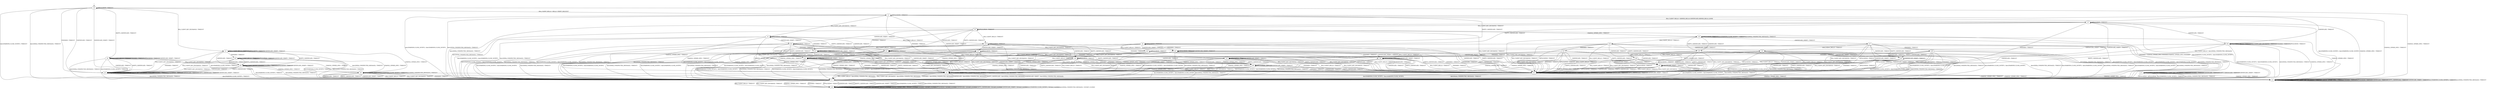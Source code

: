 digraph h10 {
s0 [label="s0"];
s1 [label="s1"];
s2 [label="s2"];
s6 [label="s6"];
s7 [label="s7"];
s11 [label="s11"];
s13 [label="s13"];
s3 [label="s3"];
s4 [label="s4"];
s8 [label="s8"];
s9 [label="s9"];
s10 [label="s10"];
s12 [label="s12"];
s18 [label="s18"];
s30 [label="s30"];
s40 [label="s40"];
s5 [label="s5"];
s14 [label="s14"];
s15 [label="s15"];
s21 [label="s21"];
s23 [label="s23"];
s24 [label="s24"];
s31 [label="s31"];
s32 [label="s32"];
s16 [label="s16"];
s25 [label="s25"];
s26 [label="s26"];
s33 [label="s33"];
s37 [label="s37"];
s38 [label="s38"];
s17 [label="s17"];
s19 [label="s19"];
s20 [label="s20"];
s27 [label="s27"];
s39 [label="s39"];
s22 [label="s22"];
s28 [label="s28"];
s29 [label="s29"];
s34 [label="s34"];
s35 [label="s35"];
s36 [label="s36"];
s0 -> s1 [label="RSA_CLIENT_HELLO / HELLO_VERIFY_REQUEST"];
s0 -> s2 [label="RSA_CLIENT_KEY_EXCHANGE / TIMEOUT"];
s0 -> s11 [label="CHANGE_CIPHER_SPEC / TIMEOUT"];
s0 -> s13 [label="FINISHED / TIMEOUT"];
s0 -> s0 [label="APPLICATION / TIMEOUT"];
s0 -> s13 [label="CERTIFICATE / TIMEOUT"];
s0 -> s6 [label="EMPTY_CERTIFICATE / TIMEOUT"];
s0 -> s13 [label="CERTIFICATE_VERIFY / TIMEOUT"];
s0 -> s7 [label="Alert(WARNING,CLOSE_NOTIFY) / TIMEOUT"];
s0 -> s7 [label="Alert(FATAL,UNEXPECTED_MESSAGE) / TIMEOUT"];
s1 -> s3 [label="RSA_CLIENT_HELLO / SERVER_HELLO,CERTIFICATE,SERVER_HELLO_DONE"];
s1 -> s4 [label="RSA_CLIENT_KEY_EXCHANGE / TIMEOUT"];
s1 -> s11 [label="CHANGE_CIPHER_SPEC / TIMEOUT"];
s1 -> s12 [label="FINISHED / TIMEOUT"];
s1 -> s1 [label="APPLICATION / TIMEOUT"];
s1 -> s30 [label="CERTIFICATE / TIMEOUT"];
s1 -> s8 [label="EMPTY_CERTIFICATE / TIMEOUT"];
s1 -> s12 [label="CERTIFICATE_VERIFY / TIMEOUT"];
s1 -> s7 [label="Alert(WARNING,CLOSE_NOTIFY) / Alert(WARNING,CLOSE_NOTIFY)"];
s1 -> s7 [label="Alert(FATAL,UNEXPECTED_MESSAGE) / TIMEOUT"];
s2 -> s2 [label="RSA_CLIENT_HELLO / TIMEOUT"];
s2 -> s13 [label="RSA_CLIENT_KEY_EXCHANGE / TIMEOUT"];
s2 -> s9 [label="CHANGE_CIPHER_SPEC / TIMEOUT"];
s2 -> s18 [label="FINISHED / TIMEOUT"];
s2 -> s2 [label="APPLICATION / TIMEOUT"];
s2 -> s40 [label="CERTIFICATE / TIMEOUT"];
s2 -> s40 [label="EMPTY_CERTIFICATE / TIMEOUT"];
s2 -> s2 [label="CERTIFICATE_VERIFY / TIMEOUT"];
s2 -> s7 [label="Alert(WARNING,CLOSE_NOTIFY) / TIMEOUT"];
s2 -> s7 [label="Alert(FATAL,UNEXPECTED_MESSAGE) / TIMEOUT"];
s6 -> s6 [label="RSA_CLIENT_HELLO / TIMEOUT"];
s6 -> s40 [label="RSA_CLIENT_KEY_EXCHANGE / TIMEOUT"];
s6 -> s9 [label="CHANGE_CIPHER_SPEC / TIMEOUT"];
s6 -> s6 [label="FINISHED / TIMEOUT"];
s6 -> s6 [label="APPLICATION / TIMEOUT"];
s6 -> s13 [label="CERTIFICATE / TIMEOUT"];
s6 -> s13 [label="EMPTY_CERTIFICATE / TIMEOUT"];
s6 -> s6 [label="CERTIFICATE_VERIFY / TIMEOUT"];
s6 -> s7 [label="Alert(WARNING,CLOSE_NOTIFY) / TIMEOUT"];
s6 -> s7 [label="Alert(FATAL,UNEXPECTED_MESSAGE) / TIMEOUT"];
s7 -> s10 [label="RSA_CLIENT_HELLO / TIMEOUT"];
s7 -> s10 [label="RSA_CLIENT_KEY_EXCHANGE / TIMEOUT"];
s7 -> s10 [label="CHANGE_CIPHER_SPEC / TIMEOUT"];
s7 -> s10 [label="FINISHED / TIMEOUT"];
s7 -> s10 [label="APPLICATION / TIMEOUT"];
s7 -> s10 [label="CERTIFICATE / TIMEOUT"];
s7 -> s10 [label="EMPTY_CERTIFICATE / TIMEOUT"];
s7 -> s10 [label="CERTIFICATE_VERIFY / TIMEOUT"];
s7 -> s10 [label="Alert(WARNING,CLOSE_NOTIFY) / TIMEOUT"];
s7 -> s10 [label="Alert(FATAL,UNEXPECTED_MESSAGE) / TIMEOUT"];
s11 -> s11 [label="RSA_CLIENT_HELLO / TIMEOUT"];
s11 -> s11 [label="RSA_CLIENT_KEY_EXCHANGE / TIMEOUT"];
s11 -> s11 [label="CHANGE_CIPHER_SPEC / TIMEOUT"];
s11 -> s11 [label="FINISHED / TIMEOUT"];
s11 -> s11 [label="APPLICATION / TIMEOUT"];
s11 -> s11 [label="CERTIFICATE / TIMEOUT"];
s11 -> s11 [label="EMPTY_CERTIFICATE / TIMEOUT"];
s11 -> s11 [label="CERTIFICATE_VERIFY / TIMEOUT"];
s11 -> s11 [label="Alert(WARNING,CLOSE_NOTIFY) / TIMEOUT"];
s11 -> s11 [label="Alert(FATAL,UNEXPECTED_MESSAGE) / TIMEOUT"];
s13 -> s13 [label="RSA_CLIENT_HELLO / TIMEOUT"];
s13 -> s13 [label="RSA_CLIENT_KEY_EXCHANGE / TIMEOUT"];
s13 -> s11 [label="CHANGE_CIPHER_SPEC / TIMEOUT"];
s13 -> s13 [label="FINISHED / TIMEOUT"];
s13 -> s13 [label="APPLICATION / TIMEOUT"];
s13 -> s13 [label="CERTIFICATE / TIMEOUT"];
s13 -> s13 [label="EMPTY_CERTIFICATE / TIMEOUT"];
s13 -> s13 [label="CERTIFICATE_VERIFY / TIMEOUT"];
s13 -> s7 [label="Alert(WARNING,CLOSE_NOTIFY) / TIMEOUT"];
s13 -> s7 [label="Alert(FATAL,UNEXPECTED_MESSAGE) / TIMEOUT"];
s3 -> s7 [label="RSA_CLIENT_HELLO / Alert(FATAL,UNEXPECTED_MESSAGE)"];
s3 -> s14 [label="RSA_CLIENT_KEY_EXCHANGE / TIMEOUT"];
s3 -> s11 [label="CHANGE_CIPHER_SPEC / TIMEOUT"];
s3 -> s12 [label="FINISHED / TIMEOUT"];
s3 -> s3 [label="APPLICATION / TIMEOUT"];
s3 -> s30 [label="CERTIFICATE / TIMEOUT"];
s3 -> s8 [label="EMPTY_CERTIFICATE / TIMEOUT"];
s3 -> s12 [label="CERTIFICATE_VERIFY / TIMEOUT"];
s3 -> s7 [label="Alert(WARNING,CLOSE_NOTIFY) / Alert(WARNING,CLOSE_NOTIFY)"];
s3 -> s7 [label="Alert(FATAL,UNEXPECTED_MESSAGE) / TIMEOUT"];
s4 -> s23 [label="RSA_CLIENT_HELLO / TIMEOUT"];
s4 -> s12 [label="RSA_CLIENT_KEY_EXCHANGE / TIMEOUT"];
s4 -> s5 [label="CHANGE_CIPHER_SPEC / TIMEOUT"];
s4 -> s15 [label="FINISHED / TIMEOUT"];
s4 -> s4 [label="APPLICATION / TIMEOUT"];
s4 -> s21 [label="CERTIFICATE / TIMEOUT"];
s4 -> s21 [label="EMPTY_CERTIFICATE / TIMEOUT"];
s4 -> s31 [label="CERTIFICATE_VERIFY / TIMEOUT"];
s4 -> s7 [label="Alert(WARNING,CLOSE_NOTIFY) / Alert(WARNING,CLOSE_NOTIFY)"];
s4 -> s7 [label="Alert(FATAL,UNEXPECTED_MESSAGE) / TIMEOUT"];
s8 -> s24 [label="RSA_CLIENT_HELLO / TIMEOUT"];
s8 -> s21 [label="RSA_CLIENT_KEY_EXCHANGE / TIMEOUT"];
s8 -> s5 [label="CHANGE_CIPHER_SPEC / TIMEOUT"];
s8 -> s32 [label="FINISHED / TIMEOUT"];
s8 -> s8 [label="APPLICATION / TIMEOUT"];
s8 -> s12 [label="CERTIFICATE / TIMEOUT"];
s8 -> s12 [label="EMPTY_CERTIFICATE / TIMEOUT"];
s8 -> s32 [label="CERTIFICATE_VERIFY / TIMEOUT"];
s8 -> s7 [label="Alert(WARNING,CLOSE_NOTIFY) / Alert(WARNING,CLOSE_NOTIFY)"];
s8 -> s7 [label="Alert(FATAL,UNEXPECTED_MESSAGE) / TIMEOUT"];
s9 -> s7 [label="RSA_CLIENT_HELLO / TIMEOUT"];
s9 -> s7 [label="RSA_CLIENT_KEY_EXCHANGE / TIMEOUT"];
s9 -> s11 [label="CHANGE_CIPHER_SPEC / TIMEOUT"];
s9 -> s7 [label="FINISHED / TIMEOUT"];
s9 -> s9 [label="APPLICATION / TIMEOUT"];
s9 -> s7 [label="CERTIFICATE / TIMEOUT"];
s9 -> s7 [label="EMPTY_CERTIFICATE / TIMEOUT"];
s9 -> s7 [label="CERTIFICATE_VERIFY / TIMEOUT"];
s9 -> s9 [label="Alert(WARNING,CLOSE_NOTIFY) / TIMEOUT"];
s9 -> s9 [label="Alert(FATAL,UNEXPECTED_MESSAGE) / TIMEOUT"];
s10 -> s10 [label="RSA_CLIENT_HELLO / SOCKET_CLOSED"];
s10 -> s10 [label="RSA_CLIENT_KEY_EXCHANGE / SOCKET_CLOSED"];
s10 -> s10 [label="CHANGE_CIPHER_SPEC / SOCKET_CLOSED"];
s10 -> s10 [label="FINISHED / SOCKET_CLOSED"];
s10 -> s10 [label="APPLICATION / SOCKET_CLOSED"];
s10 -> s10 [label="CERTIFICATE / SOCKET_CLOSED"];
s10 -> s10 [label="EMPTY_CERTIFICATE / SOCKET_CLOSED"];
s10 -> s10 [label="CERTIFICATE_VERIFY / SOCKET_CLOSED"];
s10 -> s10 [label="Alert(WARNING,CLOSE_NOTIFY) / SOCKET_CLOSED"];
s10 -> s10 [label="Alert(FATAL,UNEXPECTED_MESSAGE) / SOCKET_CLOSED"];
s12 -> s12 [label="RSA_CLIENT_HELLO / TIMEOUT"];
s12 -> s12 [label="RSA_CLIENT_KEY_EXCHANGE / TIMEOUT"];
s12 -> s11 [label="CHANGE_CIPHER_SPEC / TIMEOUT"];
s12 -> s12 [label="FINISHED / TIMEOUT"];
s12 -> s12 [label="APPLICATION / TIMEOUT"];
s12 -> s12 [label="CERTIFICATE / TIMEOUT"];
s12 -> s12 [label="EMPTY_CERTIFICATE / TIMEOUT"];
s12 -> s12 [label="CERTIFICATE_VERIFY / TIMEOUT"];
s12 -> s7 [label="Alert(WARNING,CLOSE_NOTIFY) / Alert(WARNING,CLOSE_NOTIFY)"];
s12 -> s7 [label="Alert(FATAL,UNEXPECTED_MESSAGE) / TIMEOUT"];
s18 -> s18 [label="RSA_CLIENT_HELLO / TIMEOUT"];
s18 -> s13 [label="RSA_CLIENT_KEY_EXCHANGE / TIMEOUT"];
s18 -> s9 [label="CHANGE_CIPHER_SPEC / TIMEOUT"];
s18 -> s13 [label="FINISHED / TIMEOUT"];
s18 -> s18 [label="APPLICATION / TIMEOUT"];
s18 -> s40 [label="CERTIFICATE / TIMEOUT"];
s18 -> s40 [label="EMPTY_CERTIFICATE / TIMEOUT"];
s18 -> s18 [label="CERTIFICATE_VERIFY / TIMEOUT"];
s18 -> s7 [label="Alert(WARNING,CLOSE_NOTIFY) / TIMEOUT"];
s18 -> s7 [label="Alert(FATAL,UNEXPECTED_MESSAGE) / TIMEOUT"];
s30 -> s30 [label="RSA_CLIENT_HELLO / TIMEOUT"];
s30 -> s30 [label="RSA_CLIENT_KEY_EXCHANGE / TIMEOUT"];
s30 -> s11 [label="CHANGE_CIPHER_SPEC / TIMEOUT"];
s30 -> s30 [label="FINISHED / TIMEOUT"];
s30 -> s30 [label="APPLICATION / TIMEOUT"];
s30 -> s12 [label="CERTIFICATE / TIMEOUT"];
s30 -> s12 [label="EMPTY_CERTIFICATE / TIMEOUT"];
s30 -> s32 [label="CERTIFICATE_VERIFY / TIMEOUT"];
s30 -> s7 [label="Alert(WARNING,CLOSE_NOTIFY) / Alert(WARNING,CLOSE_NOTIFY)"];
s30 -> s7 [label="Alert(FATAL,UNEXPECTED_MESSAGE) / TIMEOUT"];
s40 -> s40 [label="RSA_CLIENT_HELLO / TIMEOUT"];
s40 -> s13 [label="RSA_CLIENT_KEY_EXCHANGE / TIMEOUT"];
s40 -> s9 [label="CHANGE_CIPHER_SPEC / TIMEOUT"];
s40 -> s40 [label="FINISHED / TIMEOUT"];
s40 -> s40 [label="APPLICATION / TIMEOUT"];
s40 -> s13 [label="CERTIFICATE / TIMEOUT"];
s40 -> s13 [label="EMPTY_CERTIFICATE / TIMEOUT"];
s40 -> s40 [label="CERTIFICATE_VERIFY / TIMEOUT"];
s40 -> s7 [label="Alert(WARNING,CLOSE_NOTIFY) / TIMEOUT"];
s40 -> s7 [label="Alert(FATAL,UNEXPECTED_MESSAGE) / TIMEOUT"];
s5 -> s7 [label="RSA_CLIENT_HELLO / Alert(FATAL,UNEXPECTED_MESSAGE)"];
s5 -> s7 [label="RSA_CLIENT_KEY_EXCHANGE / Alert(FATAL,UNEXPECTED_MESSAGE)"];
s5 -> s11 [label="CHANGE_CIPHER_SPEC / TIMEOUT"];
s5 -> s7 [label="FINISHED / Alert(FATAL,UNEXPECTED_MESSAGE)"];
s5 -> s5 [label="APPLICATION / TIMEOUT"];
s5 -> s7 [label="CERTIFICATE / Alert(FATAL,UNEXPECTED_MESSAGE)"];
s5 -> s7 [label="EMPTY_CERTIFICATE / Alert(FATAL,UNEXPECTED_MESSAGE)"];
s5 -> s7 [label="CERTIFICATE_VERIFY / Alert(FATAL,UNEXPECTED_MESSAGE)"];
s5 -> s5 [label="Alert(WARNING,CLOSE_NOTIFY) / TIMEOUT"];
s5 -> s5 [label="Alert(FATAL,UNEXPECTED_MESSAGE) / TIMEOUT"];
s14 -> s23 [label="RSA_CLIENT_HELLO / TIMEOUT"];
s14 -> s12 [label="RSA_CLIENT_KEY_EXCHANGE / TIMEOUT"];
s14 -> s16 [label="CHANGE_CIPHER_SPEC / TIMEOUT"];
s14 -> s15 [label="FINISHED / TIMEOUT"];
s14 -> s14 [label="APPLICATION / TIMEOUT"];
s14 -> s21 [label="CERTIFICATE / TIMEOUT"];
s14 -> s21 [label="EMPTY_CERTIFICATE / TIMEOUT"];
s14 -> s31 [label="CERTIFICATE_VERIFY / TIMEOUT"];
s14 -> s7 [label="Alert(WARNING,CLOSE_NOTIFY) / Alert(WARNING,CLOSE_NOTIFY)"];
s14 -> s7 [label="Alert(FATAL,UNEXPECTED_MESSAGE) / TIMEOUT"];
s15 -> s25 [label="RSA_CLIENT_HELLO / TIMEOUT"];
s15 -> s12 [label="RSA_CLIENT_KEY_EXCHANGE / TIMEOUT"];
s15 -> s5 [label="CHANGE_CIPHER_SPEC / TIMEOUT"];
s15 -> s12 [label="FINISHED / TIMEOUT"];
s15 -> s15 [label="APPLICATION / TIMEOUT"];
s15 -> s33 [label="CERTIFICATE / TIMEOUT"];
s15 -> s33 [label="EMPTY_CERTIFICATE / TIMEOUT"];
s15 -> s15 [label="CERTIFICATE_VERIFY / TIMEOUT"];
s15 -> s7 [label="Alert(WARNING,CLOSE_NOTIFY) / Alert(WARNING,CLOSE_NOTIFY)"];
s15 -> s7 [label="Alert(FATAL,UNEXPECTED_MESSAGE) / TIMEOUT"];
s21 -> s26 [label="RSA_CLIENT_HELLO / TIMEOUT"];
s21 -> s12 [label="RSA_CLIENT_KEY_EXCHANGE / TIMEOUT"];
s21 -> s5 [label="CHANGE_CIPHER_SPEC / TIMEOUT"];
s21 -> s33 [label="FINISHED / TIMEOUT"];
s21 -> s21 [label="APPLICATION / TIMEOUT"];
s21 -> s12 [label="CERTIFICATE / TIMEOUT"];
s21 -> s12 [label="EMPTY_CERTIFICATE / TIMEOUT"];
s21 -> s33 [label="CERTIFICATE_VERIFY / TIMEOUT"];
s21 -> s7 [label="Alert(WARNING,CLOSE_NOTIFY) / Alert(WARNING,CLOSE_NOTIFY)"];
s21 -> s7 [label="Alert(FATAL,UNEXPECTED_MESSAGE) / TIMEOUT"];
s23 -> s12 [label="RSA_CLIENT_HELLO / TIMEOUT"];
s23 -> s12 [label="RSA_CLIENT_KEY_EXCHANGE / TIMEOUT"];
s23 -> s5 [label="CHANGE_CIPHER_SPEC / TIMEOUT"];
s23 -> s25 [label="FINISHED / TIMEOUT"];
s23 -> s23 [label="APPLICATION / TIMEOUT"];
s23 -> s26 [label="CERTIFICATE / TIMEOUT"];
s23 -> s26 [label="EMPTY_CERTIFICATE / TIMEOUT"];
s23 -> s37 [label="CERTIFICATE_VERIFY / TIMEOUT"];
s23 -> s7 [label="Alert(WARNING,CLOSE_NOTIFY) / Alert(WARNING,CLOSE_NOTIFY)"];
s23 -> s7 [label="Alert(FATAL,UNEXPECTED_MESSAGE) / TIMEOUT"];
s24 -> s12 [label="RSA_CLIENT_HELLO / TIMEOUT"];
s24 -> s26 [label="RSA_CLIENT_KEY_EXCHANGE / TIMEOUT"];
s24 -> s5 [label="CHANGE_CIPHER_SPEC / TIMEOUT"];
s24 -> s38 [label="FINISHED / TIMEOUT"];
s24 -> s24 [label="APPLICATION / TIMEOUT"];
s24 -> s12 [label="CERTIFICATE / TIMEOUT"];
s24 -> s12 [label="EMPTY_CERTIFICATE / TIMEOUT"];
s24 -> s38 [label="CERTIFICATE_VERIFY / TIMEOUT"];
s24 -> s7 [label="Alert(WARNING,CLOSE_NOTIFY) / Alert(WARNING,CLOSE_NOTIFY)"];
s24 -> s7 [label="Alert(FATAL,UNEXPECTED_MESSAGE) / TIMEOUT"];
s31 -> s37 [label="RSA_CLIENT_HELLO / TIMEOUT"];
s31 -> s12 [label="RSA_CLIENT_KEY_EXCHANGE / TIMEOUT"];
s31 -> s5 [label="CHANGE_CIPHER_SPEC / TIMEOUT"];
s31 -> s15 [label="FINISHED / TIMEOUT"];
s31 -> s31 [label="APPLICATION / TIMEOUT"];
s31 -> s33 [label="CERTIFICATE / TIMEOUT"];
s31 -> s33 [label="EMPTY_CERTIFICATE / TIMEOUT"];
s31 -> s12 [label="CERTIFICATE_VERIFY / TIMEOUT"];
s31 -> s7 [label="Alert(WARNING,CLOSE_NOTIFY) / Alert(WARNING,CLOSE_NOTIFY)"];
s31 -> s7 [label="Alert(FATAL,UNEXPECTED_MESSAGE) / TIMEOUT"];
s32 -> s38 [label="RSA_CLIENT_HELLO / TIMEOUT"];
s32 -> s33 [label="RSA_CLIENT_KEY_EXCHANGE / TIMEOUT"];
s32 -> s5 [label="CHANGE_CIPHER_SPEC / TIMEOUT"];
s32 -> s12 [label="FINISHED / TIMEOUT"];
s32 -> s32 [label="APPLICATION / TIMEOUT"];
s32 -> s12 [label="CERTIFICATE / TIMEOUT"];
s32 -> s12 [label="EMPTY_CERTIFICATE / TIMEOUT"];
s32 -> s32 [label="CERTIFICATE_VERIFY / TIMEOUT"];
s32 -> s7 [label="Alert(WARNING,CLOSE_NOTIFY) / Alert(WARNING,CLOSE_NOTIFY)"];
s32 -> s7 [label="Alert(FATAL,UNEXPECTED_MESSAGE) / TIMEOUT"];
s16 -> s19 [label="RSA_CLIENT_HELLO / TIMEOUT"];
s16 -> s12 [label="RSA_CLIENT_KEY_EXCHANGE / TIMEOUT"];
s16 -> s11 [label="CHANGE_CIPHER_SPEC / TIMEOUT"];
s16 -> s17 [label="FINISHED / CHANGE_CIPHER_SPEC,FINISHED,CHANGE_CIPHER_SPEC,FINISHED"];
s16 -> s16 [label="APPLICATION / TIMEOUT"];
s16 -> s20 [label="CERTIFICATE / TIMEOUT"];
s16 -> s20 [label="EMPTY_CERTIFICATE / TIMEOUT"];
s16 -> s27 [label="CERTIFICATE_VERIFY / TIMEOUT"];
s16 -> s16 [label="Alert(WARNING,CLOSE_NOTIFY) / TIMEOUT"];
s16 -> s16 [label="Alert(FATAL,UNEXPECTED_MESSAGE) / TIMEOUT"];
s25 -> s12 [label="RSA_CLIENT_HELLO / TIMEOUT"];
s25 -> s12 [label="RSA_CLIENT_KEY_EXCHANGE / TIMEOUT"];
s25 -> s5 [label="CHANGE_CIPHER_SPEC / TIMEOUT"];
s25 -> s12 [label="FINISHED / TIMEOUT"];
s25 -> s25 [label="APPLICATION / TIMEOUT"];
s25 -> s39 [label="CERTIFICATE / TIMEOUT"];
s25 -> s39 [label="EMPTY_CERTIFICATE / TIMEOUT"];
s25 -> s25 [label="CERTIFICATE_VERIFY / TIMEOUT"];
s25 -> s7 [label="Alert(WARNING,CLOSE_NOTIFY) / Alert(WARNING,CLOSE_NOTIFY)"];
s25 -> s7 [label="Alert(FATAL,UNEXPECTED_MESSAGE) / TIMEOUT"];
s26 -> s12 [label="RSA_CLIENT_HELLO / TIMEOUT"];
s26 -> s12 [label="RSA_CLIENT_KEY_EXCHANGE / TIMEOUT"];
s26 -> s5 [label="CHANGE_CIPHER_SPEC / TIMEOUT"];
s26 -> s39 [label="FINISHED / TIMEOUT"];
s26 -> s26 [label="APPLICATION / TIMEOUT"];
s26 -> s12 [label="CERTIFICATE / TIMEOUT"];
s26 -> s12 [label="EMPTY_CERTIFICATE / TIMEOUT"];
s26 -> s39 [label="CERTIFICATE_VERIFY / TIMEOUT"];
s26 -> s7 [label="Alert(WARNING,CLOSE_NOTIFY) / Alert(WARNING,CLOSE_NOTIFY)"];
s26 -> s7 [label="Alert(FATAL,UNEXPECTED_MESSAGE) / TIMEOUT"];
s33 -> s39 [label="RSA_CLIENT_HELLO / TIMEOUT"];
s33 -> s12 [label="RSA_CLIENT_KEY_EXCHANGE / TIMEOUT"];
s33 -> s5 [label="CHANGE_CIPHER_SPEC / TIMEOUT"];
s33 -> s12 [label="FINISHED / TIMEOUT"];
s33 -> s33 [label="APPLICATION / TIMEOUT"];
s33 -> s12 [label="CERTIFICATE / TIMEOUT"];
s33 -> s12 [label="EMPTY_CERTIFICATE / TIMEOUT"];
s33 -> s33 [label="CERTIFICATE_VERIFY / TIMEOUT"];
s33 -> s7 [label="Alert(WARNING,CLOSE_NOTIFY) / Alert(WARNING,CLOSE_NOTIFY)"];
s33 -> s7 [label="Alert(FATAL,UNEXPECTED_MESSAGE) / TIMEOUT"];
s37 -> s12 [label="RSA_CLIENT_HELLO / TIMEOUT"];
s37 -> s12 [label="RSA_CLIENT_KEY_EXCHANGE / TIMEOUT"];
s37 -> s5 [label="CHANGE_CIPHER_SPEC / TIMEOUT"];
s37 -> s25 [label="FINISHED / TIMEOUT"];
s37 -> s37 [label="APPLICATION / TIMEOUT"];
s37 -> s39 [label="CERTIFICATE / TIMEOUT"];
s37 -> s39 [label="EMPTY_CERTIFICATE / TIMEOUT"];
s37 -> s12 [label="CERTIFICATE_VERIFY / TIMEOUT"];
s37 -> s7 [label="Alert(WARNING,CLOSE_NOTIFY) / Alert(WARNING,CLOSE_NOTIFY)"];
s37 -> s7 [label="Alert(FATAL,UNEXPECTED_MESSAGE) / TIMEOUT"];
s38 -> s12 [label="RSA_CLIENT_HELLO / TIMEOUT"];
s38 -> s39 [label="RSA_CLIENT_KEY_EXCHANGE / TIMEOUT"];
s38 -> s5 [label="CHANGE_CIPHER_SPEC / TIMEOUT"];
s38 -> s12 [label="FINISHED / TIMEOUT"];
s38 -> s38 [label="APPLICATION / TIMEOUT"];
s38 -> s12 [label="CERTIFICATE / TIMEOUT"];
s38 -> s12 [label="EMPTY_CERTIFICATE / TIMEOUT"];
s38 -> s38 [label="CERTIFICATE_VERIFY / TIMEOUT"];
s38 -> s7 [label="Alert(WARNING,CLOSE_NOTIFY) / Alert(WARNING,CLOSE_NOTIFY)"];
s38 -> s7 [label="Alert(FATAL,UNEXPECTED_MESSAGE) / TIMEOUT"];
s17 -> s17 [label="RSA_CLIENT_HELLO / TIMEOUT"];
s17 -> s17 [label="RSA_CLIENT_KEY_EXCHANGE / TIMEOUT"];
s17 -> s11 [label="CHANGE_CIPHER_SPEC / TIMEOUT"];
s17 -> s17 [label="FINISHED / TIMEOUT"];
s17 -> s7 [label="APPLICATION / APPLICATION"];
s17 -> s17 [label="CERTIFICATE / TIMEOUT"];
s17 -> s17 [label="EMPTY_CERTIFICATE / TIMEOUT"];
s17 -> s17 [label="CERTIFICATE_VERIFY / TIMEOUT"];
s17 -> s7 [label="Alert(WARNING,CLOSE_NOTIFY) / TIMEOUT"];
s17 -> s7 [label="Alert(FATAL,UNEXPECTED_MESSAGE) / TIMEOUT"];
s19 -> s12 [label="RSA_CLIENT_HELLO / TIMEOUT"];
s19 -> s12 [label="RSA_CLIENT_KEY_EXCHANGE / TIMEOUT"];
s19 -> s5 [label="CHANGE_CIPHER_SPEC / TIMEOUT"];
s19 -> s22 [label="FINISHED / TIMEOUT"];
s19 -> s12 [label="APPLICATION / TIMEOUT"];
s19 -> s28 [label="CERTIFICATE / TIMEOUT"];
s19 -> s28 [label="EMPTY_CERTIFICATE / TIMEOUT"];
s19 -> s34 [label="CERTIFICATE_VERIFY / TIMEOUT"];
s19 -> s7 [label="Alert(WARNING,CLOSE_NOTIFY) / Alert(WARNING,CLOSE_NOTIFY)"];
s19 -> s7 [label="Alert(FATAL,UNEXPECTED_MESSAGE) / TIMEOUT"];
s20 -> s28 [label="RSA_CLIENT_HELLO / TIMEOUT"];
s20 -> s12 [label="RSA_CLIENT_KEY_EXCHANGE / TIMEOUT"];
s20 -> s5 [label="CHANGE_CIPHER_SPEC / TIMEOUT"];
s20 -> s35 [label="FINISHED / TIMEOUT"];
s20 -> s12 [label="APPLICATION / TIMEOUT"];
s20 -> s12 [label="CERTIFICATE / TIMEOUT"];
s20 -> s12 [label="EMPTY_CERTIFICATE / TIMEOUT"];
s20 -> s35 [label="CERTIFICATE_VERIFY / TIMEOUT"];
s20 -> s7 [label="Alert(WARNING,CLOSE_NOTIFY) / Alert(WARNING,CLOSE_NOTIFY)"];
s20 -> s7 [label="Alert(FATAL,UNEXPECTED_MESSAGE) / TIMEOUT"];
s27 -> s34 [label="RSA_CLIENT_HELLO / TIMEOUT"];
s27 -> s12 [label="RSA_CLIENT_KEY_EXCHANGE / TIMEOUT"];
s27 -> s5 [label="CHANGE_CIPHER_SPEC / TIMEOUT"];
s27 -> s29 [label="FINISHED / TIMEOUT"];
s27 -> s12 [label="APPLICATION / TIMEOUT"];
s27 -> s35 [label="CERTIFICATE / TIMEOUT"];
s27 -> s35 [label="EMPTY_CERTIFICATE / TIMEOUT"];
s27 -> s12 [label="CERTIFICATE_VERIFY / TIMEOUT"];
s27 -> s7 [label="Alert(WARNING,CLOSE_NOTIFY) / Alert(WARNING,CLOSE_NOTIFY)"];
s27 -> s7 [label="Alert(FATAL,UNEXPECTED_MESSAGE) / TIMEOUT"];
s39 -> s12 [label="RSA_CLIENT_HELLO / TIMEOUT"];
s39 -> s12 [label="RSA_CLIENT_KEY_EXCHANGE / TIMEOUT"];
s39 -> s5 [label="CHANGE_CIPHER_SPEC / TIMEOUT"];
s39 -> s12 [label="FINISHED / TIMEOUT"];
s39 -> s39 [label="APPLICATION / TIMEOUT"];
s39 -> s12 [label="CERTIFICATE / TIMEOUT"];
s39 -> s12 [label="EMPTY_CERTIFICATE / TIMEOUT"];
s39 -> s39 [label="CERTIFICATE_VERIFY / TIMEOUT"];
s39 -> s7 [label="Alert(WARNING,CLOSE_NOTIFY) / Alert(WARNING,CLOSE_NOTIFY)"];
s39 -> s7 [label="Alert(FATAL,UNEXPECTED_MESSAGE) / TIMEOUT"];
s22 -> s12 [label="RSA_CLIENT_HELLO / TIMEOUT"];
s22 -> s12 [label="RSA_CLIENT_KEY_EXCHANGE / TIMEOUT"];
s22 -> s5 [label="CHANGE_CIPHER_SPEC / TIMEOUT"];
s22 -> s12 [label="FINISHED / TIMEOUT"];
s22 -> s12 [label="APPLICATION / TIMEOUT"];
s22 -> s36 [label="CERTIFICATE / TIMEOUT"];
s22 -> s36 [label="EMPTY_CERTIFICATE / TIMEOUT"];
s22 -> s25 [label="CERTIFICATE_VERIFY / TIMEOUT"];
s22 -> s7 [label="Alert(WARNING,CLOSE_NOTIFY) / Alert(WARNING,CLOSE_NOTIFY)"];
s22 -> s7 [label="Alert(FATAL,UNEXPECTED_MESSAGE) / TIMEOUT"];
s28 -> s12 [label="RSA_CLIENT_HELLO / TIMEOUT"];
s28 -> s12 [label="RSA_CLIENT_KEY_EXCHANGE / TIMEOUT"];
s28 -> s5 [label="CHANGE_CIPHER_SPEC / TIMEOUT"];
s28 -> s36 [label="FINISHED / TIMEOUT"];
s28 -> s12 [label="APPLICATION / TIMEOUT"];
s28 -> s12 [label="CERTIFICATE / TIMEOUT"];
s28 -> s12 [label="EMPTY_CERTIFICATE / TIMEOUT"];
s28 -> s36 [label="CERTIFICATE_VERIFY / TIMEOUT"];
s28 -> s7 [label="Alert(WARNING,CLOSE_NOTIFY) / Alert(WARNING,CLOSE_NOTIFY)"];
s28 -> s7 [label="Alert(FATAL,UNEXPECTED_MESSAGE) / TIMEOUT"];
s29 -> s25 [label="RSA_CLIENT_HELLO / TIMEOUT"];
s29 -> s12 [label="RSA_CLIENT_KEY_EXCHANGE / TIMEOUT"];
s29 -> s5 [label="CHANGE_CIPHER_SPEC / TIMEOUT"];
s29 -> s12 [label="FINISHED / TIMEOUT"];
s29 -> s12 [label="APPLICATION / TIMEOUT"];
s29 -> s35 [label="CERTIFICATE / TIMEOUT"];
s29 -> s35 [label="EMPTY_CERTIFICATE / TIMEOUT"];
s29 -> s12 [label="CERTIFICATE_VERIFY / TIMEOUT"];
s29 -> s7 [label="Alert(WARNING,CLOSE_NOTIFY) / Alert(WARNING,CLOSE_NOTIFY)"];
s29 -> s7 [label="Alert(FATAL,UNEXPECTED_MESSAGE) / TIMEOUT"];
s34 -> s12 [label="RSA_CLIENT_HELLO / TIMEOUT"];
s34 -> s12 [label="RSA_CLIENT_KEY_EXCHANGE / TIMEOUT"];
s34 -> s5 [label="CHANGE_CIPHER_SPEC / TIMEOUT"];
s34 -> s25 [label="FINISHED / TIMEOUT"];
s34 -> s12 [label="APPLICATION / TIMEOUT"];
s34 -> s36 [label="CERTIFICATE / TIMEOUT"];
s34 -> s36 [label="EMPTY_CERTIFICATE / TIMEOUT"];
s34 -> s12 [label="CERTIFICATE_VERIFY / TIMEOUT"];
s34 -> s7 [label="Alert(WARNING,CLOSE_NOTIFY) / Alert(WARNING,CLOSE_NOTIFY)"];
s34 -> s7 [label="Alert(FATAL,UNEXPECTED_MESSAGE) / TIMEOUT"];
s35 -> s36 [label="RSA_CLIENT_HELLO / TIMEOUT"];
s35 -> s12 [label="RSA_CLIENT_KEY_EXCHANGE / TIMEOUT"];
s35 -> s5 [label="CHANGE_CIPHER_SPEC / TIMEOUT"];
s35 -> s12 [label="FINISHED / TIMEOUT"];
s35 -> s12 [label="APPLICATION / TIMEOUT"];
s35 -> s12 [label="CERTIFICATE / TIMEOUT"];
s35 -> s12 [label="EMPTY_CERTIFICATE / TIMEOUT"];
s35 -> s35 [label="CERTIFICATE_VERIFY / TIMEOUT"];
s35 -> s7 [label="Alert(WARNING,CLOSE_NOTIFY) / Alert(WARNING,CLOSE_NOTIFY)"];
s35 -> s7 [label="Alert(FATAL,UNEXPECTED_MESSAGE) / TIMEOUT"];
s36 -> s12 [label="RSA_CLIENT_HELLO / TIMEOUT"];
s36 -> s12 [label="RSA_CLIENT_KEY_EXCHANGE / TIMEOUT"];
s36 -> s5 [label="CHANGE_CIPHER_SPEC / TIMEOUT"];
s36 -> s12 [label="FINISHED / TIMEOUT"];
s36 -> s12 [label="APPLICATION / TIMEOUT"];
s36 -> s12 [label="CERTIFICATE / TIMEOUT"];
s36 -> s12 [label="EMPTY_CERTIFICATE / TIMEOUT"];
s36 -> s36 [label="CERTIFICATE_VERIFY / TIMEOUT"];
s36 -> s7 [label="Alert(WARNING,CLOSE_NOTIFY) / Alert(WARNING,CLOSE_NOTIFY)"];
s36 -> s7 [label="Alert(FATAL,UNEXPECTED_MESSAGE) / TIMEOUT"];
__start0 [shape=none, label=""];
__start0 -> s0 [label=""];
}
